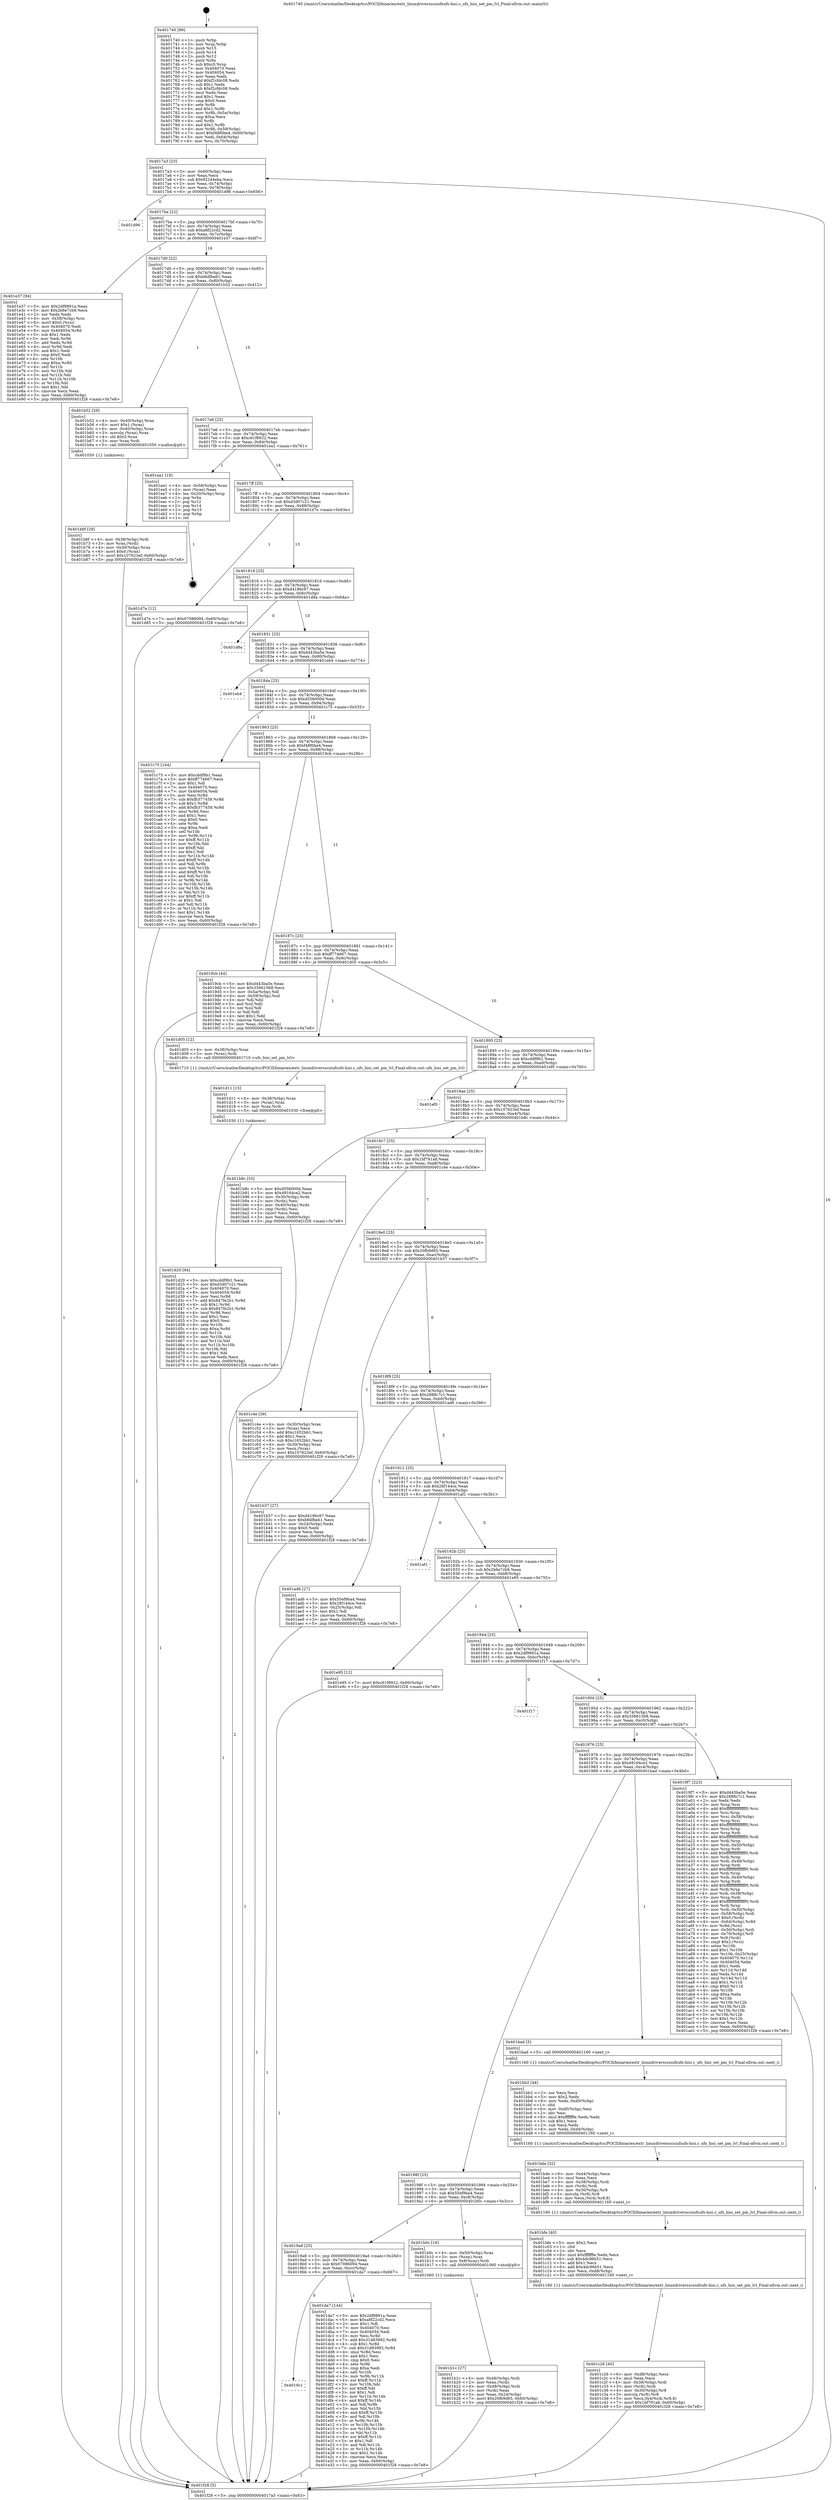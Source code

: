 digraph "0x401740" {
  label = "0x401740 (/mnt/c/Users/mathe/Desktop/tcc/POCII/binaries/extr_linuxdriversscsiufsufs-hisi.c_ufs_hisi_set_pm_lvl_Final-ollvm.out::main(0))"
  labelloc = "t"
  node[shape=record]

  Entry [label="",width=0.3,height=0.3,shape=circle,fillcolor=black,style=filled]
  "0x4017a3" [label="{
     0x4017a3 [23]\l
     | [instrs]\l
     &nbsp;&nbsp;0x4017a3 \<+3\>: mov -0x60(%rbp),%eax\l
     &nbsp;&nbsp;0x4017a6 \<+2\>: mov %eax,%ecx\l
     &nbsp;&nbsp;0x4017a8 \<+6\>: sub $0x92244eba,%ecx\l
     &nbsp;&nbsp;0x4017ae \<+3\>: mov %eax,-0x74(%rbp)\l
     &nbsp;&nbsp;0x4017b1 \<+3\>: mov %ecx,-0x78(%rbp)\l
     &nbsp;&nbsp;0x4017b4 \<+6\>: je 0000000000401d96 \<main+0x656\>\l
  }"]
  "0x401d96" [label="{
     0x401d96\l
  }", style=dashed]
  "0x4017ba" [label="{
     0x4017ba [22]\l
     | [instrs]\l
     &nbsp;&nbsp;0x4017ba \<+5\>: jmp 00000000004017bf \<main+0x7f\>\l
     &nbsp;&nbsp;0x4017bf \<+3\>: mov -0x74(%rbp),%eax\l
     &nbsp;&nbsp;0x4017c2 \<+5\>: sub $0xa8f22cd2,%eax\l
     &nbsp;&nbsp;0x4017c7 \<+3\>: mov %eax,-0x7c(%rbp)\l
     &nbsp;&nbsp;0x4017ca \<+6\>: je 0000000000401e37 \<main+0x6f7\>\l
  }"]
  Exit [label="",width=0.3,height=0.3,shape=circle,fillcolor=black,style=filled,peripheries=2]
  "0x401e37" [label="{
     0x401e37 [94]\l
     | [instrs]\l
     &nbsp;&nbsp;0x401e37 \<+5\>: mov $0x2df9891a,%eax\l
     &nbsp;&nbsp;0x401e3c \<+5\>: mov $0x2b6e7cb9,%ecx\l
     &nbsp;&nbsp;0x401e41 \<+2\>: xor %edx,%edx\l
     &nbsp;&nbsp;0x401e43 \<+4\>: mov -0x58(%rbp),%rsi\l
     &nbsp;&nbsp;0x401e47 \<+6\>: movl $0x0,(%rsi)\l
     &nbsp;&nbsp;0x401e4d \<+7\>: mov 0x404070,%edi\l
     &nbsp;&nbsp;0x401e54 \<+8\>: mov 0x404054,%r8d\l
     &nbsp;&nbsp;0x401e5c \<+3\>: sub $0x1,%edx\l
     &nbsp;&nbsp;0x401e5f \<+3\>: mov %edi,%r9d\l
     &nbsp;&nbsp;0x401e62 \<+3\>: add %edx,%r9d\l
     &nbsp;&nbsp;0x401e65 \<+4\>: imul %r9d,%edi\l
     &nbsp;&nbsp;0x401e69 \<+3\>: and $0x1,%edi\l
     &nbsp;&nbsp;0x401e6c \<+3\>: cmp $0x0,%edi\l
     &nbsp;&nbsp;0x401e6f \<+4\>: sete %r10b\l
     &nbsp;&nbsp;0x401e73 \<+4\>: cmp $0xa,%r8d\l
     &nbsp;&nbsp;0x401e77 \<+4\>: setl %r11b\l
     &nbsp;&nbsp;0x401e7b \<+3\>: mov %r10b,%bl\l
     &nbsp;&nbsp;0x401e7e \<+3\>: and %r11b,%bl\l
     &nbsp;&nbsp;0x401e81 \<+3\>: xor %r11b,%r10b\l
     &nbsp;&nbsp;0x401e84 \<+3\>: or %r10b,%bl\l
     &nbsp;&nbsp;0x401e87 \<+3\>: test $0x1,%bl\l
     &nbsp;&nbsp;0x401e8a \<+3\>: cmovne %ecx,%eax\l
     &nbsp;&nbsp;0x401e8d \<+3\>: mov %eax,-0x60(%rbp)\l
     &nbsp;&nbsp;0x401e90 \<+5\>: jmp 0000000000401f28 \<main+0x7e8\>\l
  }"]
  "0x4017d0" [label="{
     0x4017d0 [22]\l
     | [instrs]\l
     &nbsp;&nbsp;0x4017d0 \<+5\>: jmp 00000000004017d5 \<main+0x95\>\l
     &nbsp;&nbsp;0x4017d5 \<+3\>: mov -0x74(%rbp),%eax\l
     &nbsp;&nbsp;0x4017d8 \<+5\>: sub $0xb6dfbeb1,%eax\l
     &nbsp;&nbsp;0x4017dd \<+3\>: mov %eax,-0x80(%rbp)\l
     &nbsp;&nbsp;0x4017e0 \<+6\>: je 0000000000401b52 \<main+0x412\>\l
  }"]
  "0x4019c1" [label="{
     0x4019c1\l
  }", style=dashed]
  "0x401b52" [label="{
     0x401b52 [29]\l
     | [instrs]\l
     &nbsp;&nbsp;0x401b52 \<+4\>: mov -0x40(%rbp),%rax\l
     &nbsp;&nbsp;0x401b56 \<+6\>: movl $0x1,(%rax)\l
     &nbsp;&nbsp;0x401b5c \<+4\>: mov -0x40(%rbp),%rax\l
     &nbsp;&nbsp;0x401b60 \<+3\>: movslq (%rax),%rax\l
     &nbsp;&nbsp;0x401b63 \<+4\>: shl $0x3,%rax\l
     &nbsp;&nbsp;0x401b67 \<+3\>: mov %rax,%rdi\l
     &nbsp;&nbsp;0x401b6a \<+5\>: call 0000000000401050 \<malloc@plt\>\l
     | [calls]\l
     &nbsp;&nbsp;0x401050 \{1\} (unknown)\l
  }"]
  "0x4017e6" [label="{
     0x4017e6 [25]\l
     | [instrs]\l
     &nbsp;&nbsp;0x4017e6 \<+5\>: jmp 00000000004017eb \<main+0xab\>\l
     &nbsp;&nbsp;0x4017eb \<+3\>: mov -0x74(%rbp),%eax\l
     &nbsp;&nbsp;0x4017ee \<+5\>: sub $0xc61f8922,%eax\l
     &nbsp;&nbsp;0x4017f3 \<+6\>: mov %eax,-0x84(%rbp)\l
     &nbsp;&nbsp;0x4017f9 \<+6\>: je 0000000000401ea1 \<main+0x761\>\l
  }"]
  "0x401da7" [label="{
     0x401da7 [144]\l
     | [instrs]\l
     &nbsp;&nbsp;0x401da7 \<+5\>: mov $0x2df9891a,%eax\l
     &nbsp;&nbsp;0x401dac \<+5\>: mov $0xa8f22cd2,%ecx\l
     &nbsp;&nbsp;0x401db1 \<+2\>: mov $0x1,%dl\l
     &nbsp;&nbsp;0x401db3 \<+7\>: mov 0x404070,%esi\l
     &nbsp;&nbsp;0x401dba \<+7\>: mov 0x404054,%edi\l
     &nbsp;&nbsp;0x401dc1 \<+3\>: mov %esi,%r8d\l
     &nbsp;&nbsp;0x401dc4 \<+7\>: add $0x31d83992,%r8d\l
     &nbsp;&nbsp;0x401dcb \<+4\>: sub $0x1,%r8d\l
     &nbsp;&nbsp;0x401dcf \<+7\>: sub $0x31d83992,%r8d\l
     &nbsp;&nbsp;0x401dd6 \<+4\>: imul %r8d,%esi\l
     &nbsp;&nbsp;0x401dda \<+3\>: and $0x1,%esi\l
     &nbsp;&nbsp;0x401ddd \<+3\>: cmp $0x0,%esi\l
     &nbsp;&nbsp;0x401de0 \<+4\>: sete %r9b\l
     &nbsp;&nbsp;0x401de4 \<+3\>: cmp $0xa,%edi\l
     &nbsp;&nbsp;0x401de7 \<+4\>: setl %r10b\l
     &nbsp;&nbsp;0x401deb \<+3\>: mov %r9b,%r11b\l
     &nbsp;&nbsp;0x401dee \<+4\>: xor $0xff,%r11b\l
     &nbsp;&nbsp;0x401df2 \<+3\>: mov %r10b,%bl\l
     &nbsp;&nbsp;0x401df5 \<+3\>: xor $0xff,%bl\l
     &nbsp;&nbsp;0x401df8 \<+3\>: xor $0x1,%dl\l
     &nbsp;&nbsp;0x401dfb \<+3\>: mov %r11b,%r14b\l
     &nbsp;&nbsp;0x401dfe \<+4\>: and $0xff,%r14b\l
     &nbsp;&nbsp;0x401e02 \<+3\>: and %dl,%r9b\l
     &nbsp;&nbsp;0x401e05 \<+3\>: mov %bl,%r15b\l
     &nbsp;&nbsp;0x401e08 \<+4\>: and $0xff,%r15b\l
     &nbsp;&nbsp;0x401e0c \<+3\>: and %dl,%r10b\l
     &nbsp;&nbsp;0x401e0f \<+3\>: or %r9b,%r14b\l
     &nbsp;&nbsp;0x401e12 \<+3\>: or %r10b,%r15b\l
     &nbsp;&nbsp;0x401e15 \<+3\>: xor %r15b,%r14b\l
     &nbsp;&nbsp;0x401e18 \<+3\>: or %bl,%r11b\l
     &nbsp;&nbsp;0x401e1b \<+4\>: xor $0xff,%r11b\l
     &nbsp;&nbsp;0x401e1f \<+3\>: or $0x1,%dl\l
     &nbsp;&nbsp;0x401e22 \<+3\>: and %dl,%r11b\l
     &nbsp;&nbsp;0x401e25 \<+3\>: or %r11b,%r14b\l
     &nbsp;&nbsp;0x401e28 \<+4\>: test $0x1,%r14b\l
     &nbsp;&nbsp;0x401e2c \<+3\>: cmovne %ecx,%eax\l
     &nbsp;&nbsp;0x401e2f \<+3\>: mov %eax,-0x60(%rbp)\l
     &nbsp;&nbsp;0x401e32 \<+5\>: jmp 0000000000401f28 \<main+0x7e8\>\l
  }"]
  "0x401ea1" [label="{
     0x401ea1 [19]\l
     | [instrs]\l
     &nbsp;&nbsp;0x401ea1 \<+4\>: mov -0x58(%rbp),%rax\l
     &nbsp;&nbsp;0x401ea5 \<+2\>: mov (%rax),%eax\l
     &nbsp;&nbsp;0x401ea7 \<+4\>: lea -0x20(%rbp),%rsp\l
     &nbsp;&nbsp;0x401eab \<+1\>: pop %rbx\l
     &nbsp;&nbsp;0x401eac \<+2\>: pop %r12\l
     &nbsp;&nbsp;0x401eae \<+2\>: pop %r14\l
     &nbsp;&nbsp;0x401eb0 \<+2\>: pop %r15\l
     &nbsp;&nbsp;0x401eb2 \<+1\>: pop %rbp\l
     &nbsp;&nbsp;0x401eb3 \<+1\>: ret\l
  }"]
  "0x4017ff" [label="{
     0x4017ff [25]\l
     | [instrs]\l
     &nbsp;&nbsp;0x4017ff \<+5\>: jmp 0000000000401804 \<main+0xc4\>\l
     &nbsp;&nbsp;0x401804 \<+3\>: mov -0x74(%rbp),%eax\l
     &nbsp;&nbsp;0x401807 \<+5\>: sub $0xd3d07c21,%eax\l
     &nbsp;&nbsp;0x40180c \<+6\>: mov %eax,-0x88(%rbp)\l
     &nbsp;&nbsp;0x401812 \<+6\>: je 0000000000401d7e \<main+0x63e\>\l
  }"]
  "0x401d20" [label="{
     0x401d20 [94]\l
     | [instrs]\l
     &nbsp;&nbsp;0x401d20 \<+5\>: mov $0xcddf9b1,%ecx\l
     &nbsp;&nbsp;0x401d25 \<+5\>: mov $0xd3d07c21,%edx\l
     &nbsp;&nbsp;0x401d2a \<+7\>: mov 0x404070,%esi\l
     &nbsp;&nbsp;0x401d31 \<+8\>: mov 0x404054,%r8d\l
     &nbsp;&nbsp;0x401d39 \<+3\>: mov %esi,%r9d\l
     &nbsp;&nbsp;0x401d3c \<+7\>: add $0x847fe2b1,%r9d\l
     &nbsp;&nbsp;0x401d43 \<+4\>: sub $0x1,%r9d\l
     &nbsp;&nbsp;0x401d47 \<+7\>: sub $0x847fe2b1,%r9d\l
     &nbsp;&nbsp;0x401d4e \<+4\>: imul %r9d,%esi\l
     &nbsp;&nbsp;0x401d52 \<+3\>: and $0x1,%esi\l
     &nbsp;&nbsp;0x401d55 \<+3\>: cmp $0x0,%esi\l
     &nbsp;&nbsp;0x401d58 \<+4\>: sete %r10b\l
     &nbsp;&nbsp;0x401d5c \<+4\>: cmp $0xa,%r8d\l
     &nbsp;&nbsp;0x401d60 \<+4\>: setl %r11b\l
     &nbsp;&nbsp;0x401d64 \<+3\>: mov %r10b,%bl\l
     &nbsp;&nbsp;0x401d67 \<+3\>: and %r11b,%bl\l
     &nbsp;&nbsp;0x401d6a \<+3\>: xor %r11b,%r10b\l
     &nbsp;&nbsp;0x401d6d \<+3\>: or %r10b,%bl\l
     &nbsp;&nbsp;0x401d70 \<+3\>: test $0x1,%bl\l
     &nbsp;&nbsp;0x401d73 \<+3\>: cmovne %edx,%ecx\l
     &nbsp;&nbsp;0x401d76 \<+3\>: mov %ecx,-0x60(%rbp)\l
     &nbsp;&nbsp;0x401d79 \<+5\>: jmp 0000000000401f28 \<main+0x7e8\>\l
  }"]
  "0x401d7e" [label="{
     0x401d7e [12]\l
     | [instrs]\l
     &nbsp;&nbsp;0x401d7e \<+7\>: movl $0x67086094,-0x60(%rbp)\l
     &nbsp;&nbsp;0x401d85 \<+5\>: jmp 0000000000401f28 \<main+0x7e8\>\l
  }"]
  "0x401818" [label="{
     0x401818 [25]\l
     | [instrs]\l
     &nbsp;&nbsp;0x401818 \<+5\>: jmp 000000000040181d \<main+0xdd\>\l
     &nbsp;&nbsp;0x40181d \<+3\>: mov -0x74(%rbp),%eax\l
     &nbsp;&nbsp;0x401820 \<+5\>: sub $0xd4186c97,%eax\l
     &nbsp;&nbsp;0x401825 \<+6\>: mov %eax,-0x8c(%rbp)\l
     &nbsp;&nbsp;0x40182b \<+6\>: je 0000000000401d8a \<main+0x64a\>\l
  }"]
  "0x401d11" [label="{
     0x401d11 [15]\l
     | [instrs]\l
     &nbsp;&nbsp;0x401d11 \<+4\>: mov -0x38(%rbp),%rax\l
     &nbsp;&nbsp;0x401d15 \<+3\>: mov (%rax),%rax\l
     &nbsp;&nbsp;0x401d18 \<+3\>: mov %rax,%rdi\l
     &nbsp;&nbsp;0x401d1b \<+5\>: call 0000000000401030 \<free@plt\>\l
     | [calls]\l
     &nbsp;&nbsp;0x401030 \{1\} (unknown)\l
  }"]
  "0x401d8a" [label="{
     0x401d8a\l
  }", style=dashed]
  "0x401831" [label="{
     0x401831 [25]\l
     | [instrs]\l
     &nbsp;&nbsp;0x401831 \<+5\>: jmp 0000000000401836 \<main+0xf6\>\l
     &nbsp;&nbsp;0x401836 \<+3\>: mov -0x74(%rbp),%eax\l
     &nbsp;&nbsp;0x401839 \<+5\>: sub $0xd443ba5e,%eax\l
     &nbsp;&nbsp;0x40183e \<+6\>: mov %eax,-0x90(%rbp)\l
     &nbsp;&nbsp;0x401844 \<+6\>: je 0000000000401eb4 \<main+0x774\>\l
  }"]
  "0x401c26" [label="{
     0x401c26 [40]\l
     | [instrs]\l
     &nbsp;&nbsp;0x401c26 \<+6\>: mov -0xd8(%rbp),%ecx\l
     &nbsp;&nbsp;0x401c2c \<+3\>: imul %eax,%ecx\l
     &nbsp;&nbsp;0x401c2f \<+4\>: mov -0x38(%rbp),%rdi\l
     &nbsp;&nbsp;0x401c33 \<+3\>: mov (%rdi),%rdi\l
     &nbsp;&nbsp;0x401c36 \<+4\>: mov -0x30(%rbp),%r8\l
     &nbsp;&nbsp;0x401c3a \<+3\>: movslq (%r8),%r8\l
     &nbsp;&nbsp;0x401c3d \<+5\>: mov %ecx,0x4(%rdi,%r8,8)\l
     &nbsp;&nbsp;0x401c42 \<+7\>: movl $0x1bf791a8,-0x60(%rbp)\l
     &nbsp;&nbsp;0x401c49 \<+5\>: jmp 0000000000401f28 \<main+0x7e8\>\l
  }"]
  "0x401eb4" [label="{
     0x401eb4\l
  }", style=dashed]
  "0x40184a" [label="{
     0x40184a [25]\l
     | [instrs]\l
     &nbsp;&nbsp;0x40184a \<+5\>: jmp 000000000040184f \<main+0x10f\>\l
     &nbsp;&nbsp;0x40184f \<+3\>: mov -0x74(%rbp),%eax\l
     &nbsp;&nbsp;0x401852 \<+5\>: sub $0xd556000d,%eax\l
     &nbsp;&nbsp;0x401857 \<+6\>: mov %eax,-0x94(%rbp)\l
     &nbsp;&nbsp;0x40185d \<+6\>: je 0000000000401c75 \<main+0x535\>\l
  }"]
  "0x401bfe" [label="{
     0x401bfe [40]\l
     | [instrs]\l
     &nbsp;&nbsp;0x401bfe \<+5\>: mov $0x2,%ecx\l
     &nbsp;&nbsp;0x401c03 \<+1\>: cltd\l
     &nbsp;&nbsp;0x401c04 \<+2\>: idiv %ecx\l
     &nbsp;&nbsp;0x401c06 \<+6\>: imul $0xfffffffe,%edx,%ecx\l
     &nbsp;&nbsp;0x401c0c \<+6\>: sub $0x4dc96b51,%ecx\l
     &nbsp;&nbsp;0x401c12 \<+3\>: add $0x1,%ecx\l
     &nbsp;&nbsp;0x401c15 \<+6\>: add $0x4dc96b51,%ecx\l
     &nbsp;&nbsp;0x401c1b \<+6\>: mov %ecx,-0xd8(%rbp)\l
     &nbsp;&nbsp;0x401c21 \<+5\>: call 0000000000401160 \<next_i\>\l
     | [calls]\l
     &nbsp;&nbsp;0x401160 \{1\} (/mnt/c/Users/mathe/Desktop/tcc/POCII/binaries/extr_linuxdriversscsiufsufs-hisi.c_ufs_hisi_set_pm_lvl_Final-ollvm.out::next_i)\l
  }"]
  "0x401c75" [label="{
     0x401c75 [144]\l
     | [instrs]\l
     &nbsp;&nbsp;0x401c75 \<+5\>: mov $0xcddf9b1,%eax\l
     &nbsp;&nbsp;0x401c7a \<+5\>: mov $0xff774667,%ecx\l
     &nbsp;&nbsp;0x401c7f \<+2\>: mov $0x1,%dl\l
     &nbsp;&nbsp;0x401c81 \<+7\>: mov 0x404070,%esi\l
     &nbsp;&nbsp;0x401c88 \<+7\>: mov 0x404054,%edi\l
     &nbsp;&nbsp;0x401c8f \<+3\>: mov %esi,%r8d\l
     &nbsp;&nbsp;0x401c92 \<+7\>: sub $0xfb377459,%r8d\l
     &nbsp;&nbsp;0x401c99 \<+4\>: sub $0x1,%r8d\l
     &nbsp;&nbsp;0x401c9d \<+7\>: add $0xfb377459,%r8d\l
     &nbsp;&nbsp;0x401ca4 \<+4\>: imul %r8d,%esi\l
     &nbsp;&nbsp;0x401ca8 \<+3\>: and $0x1,%esi\l
     &nbsp;&nbsp;0x401cab \<+3\>: cmp $0x0,%esi\l
     &nbsp;&nbsp;0x401cae \<+4\>: sete %r9b\l
     &nbsp;&nbsp;0x401cb2 \<+3\>: cmp $0xa,%edi\l
     &nbsp;&nbsp;0x401cb5 \<+4\>: setl %r10b\l
     &nbsp;&nbsp;0x401cb9 \<+3\>: mov %r9b,%r11b\l
     &nbsp;&nbsp;0x401cbc \<+4\>: xor $0xff,%r11b\l
     &nbsp;&nbsp;0x401cc0 \<+3\>: mov %r10b,%bl\l
     &nbsp;&nbsp;0x401cc3 \<+3\>: xor $0xff,%bl\l
     &nbsp;&nbsp;0x401cc6 \<+3\>: xor $0x1,%dl\l
     &nbsp;&nbsp;0x401cc9 \<+3\>: mov %r11b,%r14b\l
     &nbsp;&nbsp;0x401ccc \<+4\>: and $0xff,%r14b\l
     &nbsp;&nbsp;0x401cd0 \<+3\>: and %dl,%r9b\l
     &nbsp;&nbsp;0x401cd3 \<+3\>: mov %bl,%r15b\l
     &nbsp;&nbsp;0x401cd6 \<+4\>: and $0xff,%r15b\l
     &nbsp;&nbsp;0x401cda \<+3\>: and %dl,%r10b\l
     &nbsp;&nbsp;0x401cdd \<+3\>: or %r9b,%r14b\l
     &nbsp;&nbsp;0x401ce0 \<+3\>: or %r10b,%r15b\l
     &nbsp;&nbsp;0x401ce3 \<+3\>: xor %r15b,%r14b\l
     &nbsp;&nbsp;0x401ce6 \<+3\>: or %bl,%r11b\l
     &nbsp;&nbsp;0x401ce9 \<+4\>: xor $0xff,%r11b\l
     &nbsp;&nbsp;0x401ced \<+3\>: or $0x1,%dl\l
     &nbsp;&nbsp;0x401cf0 \<+3\>: and %dl,%r11b\l
     &nbsp;&nbsp;0x401cf3 \<+3\>: or %r11b,%r14b\l
     &nbsp;&nbsp;0x401cf6 \<+4\>: test $0x1,%r14b\l
     &nbsp;&nbsp;0x401cfa \<+3\>: cmovne %ecx,%eax\l
     &nbsp;&nbsp;0x401cfd \<+3\>: mov %eax,-0x60(%rbp)\l
     &nbsp;&nbsp;0x401d00 \<+5\>: jmp 0000000000401f28 \<main+0x7e8\>\l
  }"]
  "0x401863" [label="{
     0x401863 [25]\l
     | [instrs]\l
     &nbsp;&nbsp;0x401863 \<+5\>: jmp 0000000000401868 \<main+0x128\>\l
     &nbsp;&nbsp;0x401868 \<+3\>: mov -0x74(%rbp),%eax\l
     &nbsp;&nbsp;0x40186b \<+5\>: sub $0xf48f0be4,%eax\l
     &nbsp;&nbsp;0x401870 \<+6\>: mov %eax,-0x98(%rbp)\l
     &nbsp;&nbsp;0x401876 \<+6\>: je 00000000004019cb \<main+0x28b\>\l
  }"]
  "0x401bde" [label="{
     0x401bde [32]\l
     | [instrs]\l
     &nbsp;&nbsp;0x401bde \<+6\>: mov -0xd4(%rbp),%ecx\l
     &nbsp;&nbsp;0x401be4 \<+3\>: imul %eax,%ecx\l
     &nbsp;&nbsp;0x401be7 \<+4\>: mov -0x38(%rbp),%rdi\l
     &nbsp;&nbsp;0x401beb \<+3\>: mov (%rdi),%rdi\l
     &nbsp;&nbsp;0x401bee \<+4\>: mov -0x30(%rbp),%r8\l
     &nbsp;&nbsp;0x401bf2 \<+3\>: movslq (%r8),%r8\l
     &nbsp;&nbsp;0x401bf5 \<+4\>: mov %ecx,(%rdi,%r8,8)\l
     &nbsp;&nbsp;0x401bf9 \<+5\>: call 0000000000401160 \<next_i\>\l
     | [calls]\l
     &nbsp;&nbsp;0x401160 \{1\} (/mnt/c/Users/mathe/Desktop/tcc/POCII/binaries/extr_linuxdriversscsiufsufs-hisi.c_ufs_hisi_set_pm_lvl_Final-ollvm.out::next_i)\l
  }"]
  "0x4019cb" [label="{
     0x4019cb [44]\l
     | [instrs]\l
     &nbsp;&nbsp;0x4019cb \<+5\>: mov $0xd443ba5e,%eax\l
     &nbsp;&nbsp;0x4019d0 \<+5\>: mov $0x35661568,%ecx\l
     &nbsp;&nbsp;0x4019d5 \<+3\>: mov -0x5a(%rbp),%dl\l
     &nbsp;&nbsp;0x4019d8 \<+4\>: mov -0x59(%rbp),%sil\l
     &nbsp;&nbsp;0x4019dc \<+3\>: mov %dl,%dil\l
     &nbsp;&nbsp;0x4019df \<+3\>: and %sil,%dil\l
     &nbsp;&nbsp;0x4019e2 \<+3\>: xor %sil,%dl\l
     &nbsp;&nbsp;0x4019e5 \<+3\>: or %dl,%dil\l
     &nbsp;&nbsp;0x4019e8 \<+4\>: test $0x1,%dil\l
     &nbsp;&nbsp;0x4019ec \<+3\>: cmovne %ecx,%eax\l
     &nbsp;&nbsp;0x4019ef \<+3\>: mov %eax,-0x60(%rbp)\l
     &nbsp;&nbsp;0x4019f2 \<+5\>: jmp 0000000000401f28 \<main+0x7e8\>\l
  }"]
  "0x40187c" [label="{
     0x40187c [25]\l
     | [instrs]\l
     &nbsp;&nbsp;0x40187c \<+5\>: jmp 0000000000401881 \<main+0x141\>\l
     &nbsp;&nbsp;0x401881 \<+3\>: mov -0x74(%rbp),%eax\l
     &nbsp;&nbsp;0x401884 \<+5\>: sub $0xff774667,%eax\l
     &nbsp;&nbsp;0x401889 \<+6\>: mov %eax,-0x9c(%rbp)\l
     &nbsp;&nbsp;0x40188f \<+6\>: je 0000000000401d05 \<main+0x5c5\>\l
  }"]
  "0x401f28" [label="{
     0x401f28 [5]\l
     | [instrs]\l
     &nbsp;&nbsp;0x401f28 \<+5\>: jmp 00000000004017a3 \<main+0x63\>\l
  }"]
  "0x401740" [label="{
     0x401740 [99]\l
     | [instrs]\l
     &nbsp;&nbsp;0x401740 \<+1\>: push %rbp\l
     &nbsp;&nbsp;0x401741 \<+3\>: mov %rsp,%rbp\l
     &nbsp;&nbsp;0x401744 \<+2\>: push %r15\l
     &nbsp;&nbsp;0x401746 \<+2\>: push %r14\l
     &nbsp;&nbsp;0x401748 \<+2\>: push %r12\l
     &nbsp;&nbsp;0x40174a \<+1\>: push %rbx\l
     &nbsp;&nbsp;0x40174b \<+7\>: sub $0xc0,%rsp\l
     &nbsp;&nbsp;0x401752 \<+7\>: mov 0x404070,%eax\l
     &nbsp;&nbsp;0x401759 \<+7\>: mov 0x404054,%ecx\l
     &nbsp;&nbsp;0x401760 \<+2\>: mov %eax,%edx\l
     &nbsp;&nbsp;0x401762 \<+6\>: add $0xf2cfdc08,%edx\l
     &nbsp;&nbsp;0x401768 \<+3\>: sub $0x1,%edx\l
     &nbsp;&nbsp;0x40176b \<+6\>: sub $0xf2cfdc08,%edx\l
     &nbsp;&nbsp;0x401771 \<+3\>: imul %edx,%eax\l
     &nbsp;&nbsp;0x401774 \<+3\>: and $0x1,%eax\l
     &nbsp;&nbsp;0x401777 \<+3\>: cmp $0x0,%eax\l
     &nbsp;&nbsp;0x40177a \<+4\>: sete %r8b\l
     &nbsp;&nbsp;0x40177e \<+4\>: and $0x1,%r8b\l
     &nbsp;&nbsp;0x401782 \<+4\>: mov %r8b,-0x5a(%rbp)\l
     &nbsp;&nbsp;0x401786 \<+3\>: cmp $0xa,%ecx\l
     &nbsp;&nbsp;0x401789 \<+4\>: setl %r8b\l
     &nbsp;&nbsp;0x40178d \<+4\>: and $0x1,%r8b\l
     &nbsp;&nbsp;0x401791 \<+4\>: mov %r8b,-0x59(%rbp)\l
     &nbsp;&nbsp;0x401795 \<+7\>: movl $0xf48f0be4,-0x60(%rbp)\l
     &nbsp;&nbsp;0x40179c \<+3\>: mov %edi,-0x64(%rbp)\l
     &nbsp;&nbsp;0x40179f \<+4\>: mov %rsi,-0x70(%rbp)\l
  }"]
  "0x401bb2" [label="{
     0x401bb2 [44]\l
     | [instrs]\l
     &nbsp;&nbsp;0x401bb2 \<+2\>: xor %ecx,%ecx\l
     &nbsp;&nbsp;0x401bb4 \<+5\>: mov $0x2,%edx\l
     &nbsp;&nbsp;0x401bb9 \<+6\>: mov %edx,-0xd0(%rbp)\l
     &nbsp;&nbsp;0x401bbf \<+1\>: cltd\l
     &nbsp;&nbsp;0x401bc0 \<+6\>: mov -0xd0(%rbp),%esi\l
     &nbsp;&nbsp;0x401bc6 \<+2\>: idiv %esi\l
     &nbsp;&nbsp;0x401bc8 \<+6\>: imul $0xfffffffe,%edx,%edx\l
     &nbsp;&nbsp;0x401bce \<+3\>: sub $0x1,%ecx\l
     &nbsp;&nbsp;0x401bd1 \<+2\>: sub %ecx,%edx\l
     &nbsp;&nbsp;0x401bd3 \<+6\>: mov %edx,-0xd4(%rbp)\l
     &nbsp;&nbsp;0x401bd9 \<+5\>: call 0000000000401160 \<next_i\>\l
     | [calls]\l
     &nbsp;&nbsp;0x401160 \{1\} (/mnt/c/Users/mathe/Desktop/tcc/POCII/binaries/extr_linuxdriversscsiufsufs-hisi.c_ufs_hisi_set_pm_lvl_Final-ollvm.out::next_i)\l
  }"]
  "0x401d05" [label="{
     0x401d05 [12]\l
     | [instrs]\l
     &nbsp;&nbsp;0x401d05 \<+4\>: mov -0x38(%rbp),%rax\l
     &nbsp;&nbsp;0x401d09 \<+3\>: mov (%rax),%rdi\l
     &nbsp;&nbsp;0x401d0c \<+5\>: call 0000000000401710 \<ufs_hisi_set_pm_lvl\>\l
     | [calls]\l
     &nbsp;&nbsp;0x401710 \{1\} (/mnt/c/Users/mathe/Desktop/tcc/POCII/binaries/extr_linuxdriversscsiufsufs-hisi.c_ufs_hisi_set_pm_lvl_Final-ollvm.out::ufs_hisi_set_pm_lvl)\l
  }"]
  "0x401895" [label="{
     0x401895 [25]\l
     | [instrs]\l
     &nbsp;&nbsp;0x401895 \<+5\>: jmp 000000000040189a \<main+0x15a\>\l
     &nbsp;&nbsp;0x40189a \<+3\>: mov -0x74(%rbp),%eax\l
     &nbsp;&nbsp;0x40189d \<+5\>: sub $0xcddf9b1,%eax\l
     &nbsp;&nbsp;0x4018a2 \<+6\>: mov %eax,-0xa0(%rbp)\l
     &nbsp;&nbsp;0x4018a8 \<+6\>: je 0000000000401ef0 \<main+0x7b0\>\l
  }"]
  "0x401b6f" [label="{
     0x401b6f [29]\l
     | [instrs]\l
     &nbsp;&nbsp;0x401b6f \<+4\>: mov -0x38(%rbp),%rdi\l
     &nbsp;&nbsp;0x401b73 \<+3\>: mov %rax,(%rdi)\l
     &nbsp;&nbsp;0x401b76 \<+4\>: mov -0x30(%rbp),%rax\l
     &nbsp;&nbsp;0x401b7a \<+6\>: movl $0x0,(%rax)\l
     &nbsp;&nbsp;0x401b80 \<+7\>: movl $0x107623ef,-0x60(%rbp)\l
     &nbsp;&nbsp;0x401b87 \<+5\>: jmp 0000000000401f28 \<main+0x7e8\>\l
  }"]
  "0x401ef0" [label="{
     0x401ef0\l
  }", style=dashed]
  "0x4018ae" [label="{
     0x4018ae [25]\l
     | [instrs]\l
     &nbsp;&nbsp;0x4018ae \<+5\>: jmp 00000000004018b3 \<main+0x173\>\l
     &nbsp;&nbsp;0x4018b3 \<+3\>: mov -0x74(%rbp),%eax\l
     &nbsp;&nbsp;0x4018b6 \<+5\>: sub $0x107623ef,%eax\l
     &nbsp;&nbsp;0x4018bb \<+6\>: mov %eax,-0xa4(%rbp)\l
     &nbsp;&nbsp;0x4018c1 \<+6\>: je 0000000000401b8c \<main+0x44c\>\l
  }"]
  "0x401b1c" [label="{
     0x401b1c [27]\l
     | [instrs]\l
     &nbsp;&nbsp;0x401b1c \<+4\>: mov -0x48(%rbp),%rdi\l
     &nbsp;&nbsp;0x401b20 \<+2\>: mov %eax,(%rdi)\l
     &nbsp;&nbsp;0x401b22 \<+4\>: mov -0x48(%rbp),%rdi\l
     &nbsp;&nbsp;0x401b26 \<+2\>: mov (%rdi),%eax\l
     &nbsp;&nbsp;0x401b28 \<+3\>: mov %eax,-0x24(%rbp)\l
     &nbsp;&nbsp;0x401b2b \<+7\>: movl $0x20fb9d65,-0x60(%rbp)\l
     &nbsp;&nbsp;0x401b32 \<+5\>: jmp 0000000000401f28 \<main+0x7e8\>\l
  }"]
  "0x401b8c" [label="{
     0x401b8c [33]\l
     | [instrs]\l
     &nbsp;&nbsp;0x401b8c \<+5\>: mov $0xd556000d,%eax\l
     &nbsp;&nbsp;0x401b91 \<+5\>: mov $0x49164ce2,%ecx\l
     &nbsp;&nbsp;0x401b96 \<+4\>: mov -0x30(%rbp),%rdx\l
     &nbsp;&nbsp;0x401b9a \<+2\>: mov (%rdx),%esi\l
     &nbsp;&nbsp;0x401b9c \<+4\>: mov -0x40(%rbp),%rdx\l
     &nbsp;&nbsp;0x401ba0 \<+2\>: cmp (%rdx),%esi\l
     &nbsp;&nbsp;0x401ba2 \<+3\>: cmovl %ecx,%eax\l
     &nbsp;&nbsp;0x401ba5 \<+3\>: mov %eax,-0x60(%rbp)\l
     &nbsp;&nbsp;0x401ba8 \<+5\>: jmp 0000000000401f28 \<main+0x7e8\>\l
  }"]
  "0x4018c7" [label="{
     0x4018c7 [25]\l
     | [instrs]\l
     &nbsp;&nbsp;0x4018c7 \<+5\>: jmp 00000000004018cc \<main+0x18c\>\l
     &nbsp;&nbsp;0x4018cc \<+3\>: mov -0x74(%rbp),%eax\l
     &nbsp;&nbsp;0x4018cf \<+5\>: sub $0x1bf791a8,%eax\l
     &nbsp;&nbsp;0x4018d4 \<+6\>: mov %eax,-0xa8(%rbp)\l
     &nbsp;&nbsp;0x4018da \<+6\>: je 0000000000401c4e \<main+0x50e\>\l
  }"]
  "0x4019a8" [label="{
     0x4019a8 [25]\l
     | [instrs]\l
     &nbsp;&nbsp;0x4019a8 \<+5\>: jmp 00000000004019ad \<main+0x26d\>\l
     &nbsp;&nbsp;0x4019ad \<+3\>: mov -0x74(%rbp),%eax\l
     &nbsp;&nbsp;0x4019b0 \<+5\>: sub $0x67086094,%eax\l
     &nbsp;&nbsp;0x4019b5 \<+6\>: mov %eax,-0xcc(%rbp)\l
     &nbsp;&nbsp;0x4019bb \<+6\>: je 0000000000401da7 \<main+0x667\>\l
  }"]
  "0x401c4e" [label="{
     0x401c4e [39]\l
     | [instrs]\l
     &nbsp;&nbsp;0x401c4e \<+4\>: mov -0x30(%rbp),%rax\l
     &nbsp;&nbsp;0x401c52 \<+2\>: mov (%rax),%ecx\l
     &nbsp;&nbsp;0x401c54 \<+6\>: add $0xc1652bb1,%ecx\l
     &nbsp;&nbsp;0x401c5a \<+3\>: add $0x1,%ecx\l
     &nbsp;&nbsp;0x401c5d \<+6\>: sub $0xc1652bb1,%ecx\l
     &nbsp;&nbsp;0x401c63 \<+4\>: mov -0x30(%rbp),%rax\l
     &nbsp;&nbsp;0x401c67 \<+2\>: mov %ecx,(%rax)\l
     &nbsp;&nbsp;0x401c69 \<+7\>: movl $0x107623ef,-0x60(%rbp)\l
     &nbsp;&nbsp;0x401c70 \<+5\>: jmp 0000000000401f28 \<main+0x7e8\>\l
  }"]
  "0x4018e0" [label="{
     0x4018e0 [25]\l
     | [instrs]\l
     &nbsp;&nbsp;0x4018e0 \<+5\>: jmp 00000000004018e5 \<main+0x1a5\>\l
     &nbsp;&nbsp;0x4018e5 \<+3\>: mov -0x74(%rbp),%eax\l
     &nbsp;&nbsp;0x4018e8 \<+5\>: sub $0x20fb9d65,%eax\l
     &nbsp;&nbsp;0x4018ed \<+6\>: mov %eax,-0xac(%rbp)\l
     &nbsp;&nbsp;0x4018f3 \<+6\>: je 0000000000401b37 \<main+0x3f7\>\l
  }"]
  "0x401b0c" [label="{
     0x401b0c [16]\l
     | [instrs]\l
     &nbsp;&nbsp;0x401b0c \<+4\>: mov -0x50(%rbp),%rax\l
     &nbsp;&nbsp;0x401b10 \<+3\>: mov (%rax),%rax\l
     &nbsp;&nbsp;0x401b13 \<+4\>: mov 0x8(%rax),%rdi\l
     &nbsp;&nbsp;0x401b17 \<+5\>: call 0000000000401060 \<atoi@plt\>\l
     | [calls]\l
     &nbsp;&nbsp;0x401060 \{1\} (unknown)\l
  }"]
  "0x401b37" [label="{
     0x401b37 [27]\l
     | [instrs]\l
     &nbsp;&nbsp;0x401b37 \<+5\>: mov $0xd4186c97,%eax\l
     &nbsp;&nbsp;0x401b3c \<+5\>: mov $0xb6dfbeb1,%ecx\l
     &nbsp;&nbsp;0x401b41 \<+3\>: mov -0x24(%rbp),%edx\l
     &nbsp;&nbsp;0x401b44 \<+3\>: cmp $0x0,%edx\l
     &nbsp;&nbsp;0x401b47 \<+3\>: cmove %ecx,%eax\l
     &nbsp;&nbsp;0x401b4a \<+3\>: mov %eax,-0x60(%rbp)\l
     &nbsp;&nbsp;0x401b4d \<+5\>: jmp 0000000000401f28 \<main+0x7e8\>\l
  }"]
  "0x4018f9" [label="{
     0x4018f9 [25]\l
     | [instrs]\l
     &nbsp;&nbsp;0x4018f9 \<+5\>: jmp 00000000004018fe \<main+0x1be\>\l
     &nbsp;&nbsp;0x4018fe \<+3\>: mov -0x74(%rbp),%eax\l
     &nbsp;&nbsp;0x401901 \<+5\>: sub $0x2888c7c1,%eax\l
     &nbsp;&nbsp;0x401906 \<+6\>: mov %eax,-0xb0(%rbp)\l
     &nbsp;&nbsp;0x40190c \<+6\>: je 0000000000401ad6 \<main+0x396\>\l
  }"]
  "0x40198f" [label="{
     0x40198f [25]\l
     | [instrs]\l
     &nbsp;&nbsp;0x40198f \<+5\>: jmp 0000000000401994 \<main+0x254\>\l
     &nbsp;&nbsp;0x401994 \<+3\>: mov -0x74(%rbp),%eax\l
     &nbsp;&nbsp;0x401997 \<+5\>: sub $0x55ef9ba4,%eax\l
     &nbsp;&nbsp;0x40199c \<+6\>: mov %eax,-0xc8(%rbp)\l
     &nbsp;&nbsp;0x4019a2 \<+6\>: je 0000000000401b0c \<main+0x3cc\>\l
  }"]
  "0x401ad6" [label="{
     0x401ad6 [27]\l
     | [instrs]\l
     &nbsp;&nbsp;0x401ad6 \<+5\>: mov $0x55ef9ba4,%eax\l
     &nbsp;&nbsp;0x401adb \<+5\>: mov $0x28f144ce,%ecx\l
     &nbsp;&nbsp;0x401ae0 \<+3\>: mov -0x25(%rbp),%dl\l
     &nbsp;&nbsp;0x401ae3 \<+3\>: test $0x1,%dl\l
     &nbsp;&nbsp;0x401ae6 \<+3\>: cmovne %ecx,%eax\l
     &nbsp;&nbsp;0x401ae9 \<+3\>: mov %eax,-0x60(%rbp)\l
     &nbsp;&nbsp;0x401aec \<+5\>: jmp 0000000000401f28 \<main+0x7e8\>\l
  }"]
  "0x401912" [label="{
     0x401912 [25]\l
     | [instrs]\l
     &nbsp;&nbsp;0x401912 \<+5\>: jmp 0000000000401917 \<main+0x1d7\>\l
     &nbsp;&nbsp;0x401917 \<+3\>: mov -0x74(%rbp),%eax\l
     &nbsp;&nbsp;0x40191a \<+5\>: sub $0x28f144ce,%eax\l
     &nbsp;&nbsp;0x40191f \<+6\>: mov %eax,-0xb4(%rbp)\l
     &nbsp;&nbsp;0x401925 \<+6\>: je 0000000000401af1 \<main+0x3b1\>\l
  }"]
  "0x401bad" [label="{
     0x401bad [5]\l
     | [instrs]\l
     &nbsp;&nbsp;0x401bad \<+5\>: call 0000000000401160 \<next_i\>\l
     | [calls]\l
     &nbsp;&nbsp;0x401160 \{1\} (/mnt/c/Users/mathe/Desktop/tcc/POCII/binaries/extr_linuxdriversscsiufsufs-hisi.c_ufs_hisi_set_pm_lvl_Final-ollvm.out::next_i)\l
  }"]
  "0x401af1" [label="{
     0x401af1\l
  }", style=dashed]
  "0x40192b" [label="{
     0x40192b [25]\l
     | [instrs]\l
     &nbsp;&nbsp;0x40192b \<+5\>: jmp 0000000000401930 \<main+0x1f0\>\l
     &nbsp;&nbsp;0x401930 \<+3\>: mov -0x74(%rbp),%eax\l
     &nbsp;&nbsp;0x401933 \<+5\>: sub $0x2b6e7cb9,%eax\l
     &nbsp;&nbsp;0x401938 \<+6\>: mov %eax,-0xb8(%rbp)\l
     &nbsp;&nbsp;0x40193e \<+6\>: je 0000000000401e95 \<main+0x755\>\l
  }"]
  "0x401976" [label="{
     0x401976 [25]\l
     | [instrs]\l
     &nbsp;&nbsp;0x401976 \<+5\>: jmp 000000000040197b \<main+0x23b\>\l
     &nbsp;&nbsp;0x40197b \<+3\>: mov -0x74(%rbp),%eax\l
     &nbsp;&nbsp;0x40197e \<+5\>: sub $0x49164ce2,%eax\l
     &nbsp;&nbsp;0x401983 \<+6\>: mov %eax,-0xc4(%rbp)\l
     &nbsp;&nbsp;0x401989 \<+6\>: je 0000000000401bad \<main+0x46d\>\l
  }"]
  "0x401e95" [label="{
     0x401e95 [12]\l
     | [instrs]\l
     &nbsp;&nbsp;0x401e95 \<+7\>: movl $0xc61f8922,-0x60(%rbp)\l
     &nbsp;&nbsp;0x401e9c \<+5\>: jmp 0000000000401f28 \<main+0x7e8\>\l
  }"]
  "0x401944" [label="{
     0x401944 [25]\l
     | [instrs]\l
     &nbsp;&nbsp;0x401944 \<+5\>: jmp 0000000000401949 \<main+0x209\>\l
     &nbsp;&nbsp;0x401949 \<+3\>: mov -0x74(%rbp),%eax\l
     &nbsp;&nbsp;0x40194c \<+5\>: sub $0x2df9891a,%eax\l
     &nbsp;&nbsp;0x401951 \<+6\>: mov %eax,-0xbc(%rbp)\l
     &nbsp;&nbsp;0x401957 \<+6\>: je 0000000000401f17 \<main+0x7d7\>\l
  }"]
  "0x4019f7" [label="{
     0x4019f7 [223]\l
     | [instrs]\l
     &nbsp;&nbsp;0x4019f7 \<+5\>: mov $0xd443ba5e,%eax\l
     &nbsp;&nbsp;0x4019fc \<+5\>: mov $0x2888c7c1,%ecx\l
     &nbsp;&nbsp;0x401a01 \<+2\>: xor %edx,%edx\l
     &nbsp;&nbsp;0x401a03 \<+3\>: mov %rsp,%rsi\l
     &nbsp;&nbsp;0x401a06 \<+4\>: add $0xfffffffffffffff0,%rsi\l
     &nbsp;&nbsp;0x401a0a \<+3\>: mov %rsi,%rsp\l
     &nbsp;&nbsp;0x401a0d \<+4\>: mov %rsi,-0x58(%rbp)\l
     &nbsp;&nbsp;0x401a11 \<+3\>: mov %rsp,%rsi\l
     &nbsp;&nbsp;0x401a14 \<+4\>: add $0xfffffffffffffff0,%rsi\l
     &nbsp;&nbsp;0x401a18 \<+3\>: mov %rsi,%rsp\l
     &nbsp;&nbsp;0x401a1b \<+3\>: mov %rsp,%rdi\l
     &nbsp;&nbsp;0x401a1e \<+4\>: add $0xfffffffffffffff0,%rdi\l
     &nbsp;&nbsp;0x401a22 \<+3\>: mov %rdi,%rsp\l
     &nbsp;&nbsp;0x401a25 \<+4\>: mov %rdi,-0x50(%rbp)\l
     &nbsp;&nbsp;0x401a29 \<+3\>: mov %rsp,%rdi\l
     &nbsp;&nbsp;0x401a2c \<+4\>: add $0xfffffffffffffff0,%rdi\l
     &nbsp;&nbsp;0x401a30 \<+3\>: mov %rdi,%rsp\l
     &nbsp;&nbsp;0x401a33 \<+4\>: mov %rdi,-0x48(%rbp)\l
     &nbsp;&nbsp;0x401a37 \<+3\>: mov %rsp,%rdi\l
     &nbsp;&nbsp;0x401a3a \<+4\>: add $0xfffffffffffffff0,%rdi\l
     &nbsp;&nbsp;0x401a3e \<+3\>: mov %rdi,%rsp\l
     &nbsp;&nbsp;0x401a41 \<+4\>: mov %rdi,-0x40(%rbp)\l
     &nbsp;&nbsp;0x401a45 \<+3\>: mov %rsp,%rdi\l
     &nbsp;&nbsp;0x401a48 \<+4\>: add $0xfffffffffffffff0,%rdi\l
     &nbsp;&nbsp;0x401a4c \<+3\>: mov %rdi,%rsp\l
     &nbsp;&nbsp;0x401a4f \<+4\>: mov %rdi,-0x38(%rbp)\l
     &nbsp;&nbsp;0x401a53 \<+3\>: mov %rsp,%rdi\l
     &nbsp;&nbsp;0x401a56 \<+4\>: add $0xfffffffffffffff0,%rdi\l
     &nbsp;&nbsp;0x401a5a \<+3\>: mov %rdi,%rsp\l
     &nbsp;&nbsp;0x401a5d \<+4\>: mov %rdi,-0x30(%rbp)\l
     &nbsp;&nbsp;0x401a61 \<+4\>: mov -0x58(%rbp),%rdi\l
     &nbsp;&nbsp;0x401a65 \<+6\>: movl $0x0,(%rdi)\l
     &nbsp;&nbsp;0x401a6b \<+4\>: mov -0x64(%rbp),%r8d\l
     &nbsp;&nbsp;0x401a6f \<+3\>: mov %r8d,(%rsi)\l
     &nbsp;&nbsp;0x401a72 \<+4\>: mov -0x50(%rbp),%rdi\l
     &nbsp;&nbsp;0x401a76 \<+4\>: mov -0x70(%rbp),%r9\l
     &nbsp;&nbsp;0x401a7a \<+3\>: mov %r9,(%rdi)\l
     &nbsp;&nbsp;0x401a7d \<+3\>: cmpl $0x2,(%rsi)\l
     &nbsp;&nbsp;0x401a80 \<+4\>: setne %r10b\l
     &nbsp;&nbsp;0x401a84 \<+4\>: and $0x1,%r10b\l
     &nbsp;&nbsp;0x401a88 \<+4\>: mov %r10b,-0x25(%rbp)\l
     &nbsp;&nbsp;0x401a8c \<+8\>: mov 0x404070,%r11d\l
     &nbsp;&nbsp;0x401a94 \<+7\>: mov 0x404054,%ebx\l
     &nbsp;&nbsp;0x401a9b \<+3\>: sub $0x1,%edx\l
     &nbsp;&nbsp;0x401a9e \<+3\>: mov %r11d,%r14d\l
     &nbsp;&nbsp;0x401aa1 \<+3\>: add %edx,%r14d\l
     &nbsp;&nbsp;0x401aa4 \<+4\>: imul %r14d,%r11d\l
     &nbsp;&nbsp;0x401aa8 \<+4\>: and $0x1,%r11d\l
     &nbsp;&nbsp;0x401aac \<+4\>: cmp $0x0,%r11d\l
     &nbsp;&nbsp;0x401ab0 \<+4\>: sete %r10b\l
     &nbsp;&nbsp;0x401ab4 \<+3\>: cmp $0xa,%ebx\l
     &nbsp;&nbsp;0x401ab7 \<+4\>: setl %r15b\l
     &nbsp;&nbsp;0x401abb \<+3\>: mov %r10b,%r12b\l
     &nbsp;&nbsp;0x401abe \<+3\>: and %r15b,%r12b\l
     &nbsp;&nbsp;0x401ac1 \<+3\>: xor %r15b,%r10b\l
     &nbsp;&nbsp;0x401ac4 \<+3\>: or %r10b,%r12b\l
     &nbsp;&nbsp;0x401ac7 \<+4\>: test $0x1,%r12b\l
     &nbsp;&nbsp;0x401acb \<+3\>: cmovne %ecx,%eax\l
     &nbsp;&nbsp;0x401ace \<+3\>: mov %eax,-0x60(%rbp)\l
     &nbsp;&nbsp;0x401ad1 \<+5\>: jmp 0000000000401f28 \<main+0x7e8\>\l
  }"]
  "0x401f17" [label="{
     0x401f17\l
  }", style=dashed]
  "0x40195d" [label="{
     0x40195d [25]\l
     | [instrs]\l
     &nbsp;&nbsp;0x40195d \<+5\>: jmp 0000000000401962 \<main+0x222\>\l
     &nbsp;&nbsp;0x401962 \<+3\>: mov -0x74(%rbp),%eax\l
     &nbsp;&nbsp;0x401965 \<+5\>: sub $0x35661568,%eax\l
     &nbsp;&nbsp;0x40196a \<+6\>: mov %eax,-0xc0(%rbp)\l
     &nbsp;&nbsp;0x401970 \<+6\>: je 00000000004019f7 \<main+0x2b7\>\l
  }"]
  Entry -> "0x401740" [label=" 1"]
  "0x4017a3" -> "0x401d96" [label=" 0"]
  "0x4017a3" -> "0x4017ba" [label=" 17"]
  "0x401ea1" -> Exit [label=" 1"]
  "0x4017ba" -> "0x401e37" [label=" 1"]
  "0x4017ba" -> "0x4017d0" [label=" 16"]
  "0x401e95" -> "0x401f28" [label=" 1"]
  "0x4017d0" -> "0x401b52" [label=" 1"]
  "0x4017d0" -> "0x4017e6" [label=" 15"]
  "0x401e37" -> "0x401f28" [label=" 1"]
  "0x4017e6" -> "0x401ea1" [label=" 1"]
  "0x4017e6" -> "0x4017ff" [label=" 14"]
  "0x401da7" -> "0x401f28" [label=" 1"]
  "0x4017ff" -> "0x401d7e" [label=" 1"]
  "0x4017ff" -> "0x401818" [label=" 13"]
  "0x4019a8" -> "0x401da7" [label=" 1"]
  "0x401818" -> "0x401d8a" [label=" 0"]
  "0x401818" -> "0x401831" [label=" 13"]
  "0x4019a8" -> "0x4019c1" [label=" 0"]
  "0x401831" -> "0x401eb4" [label=" 0"]
  "0x401831" -> "0x40184a" [label=" 13"]
  "0x401d7e" -> "0x401f28" [label=" 1"]
  "0x40184a" -> "0x401c75" [label=" 1"]
  "0x40184a" -> "0x401863" [label=" 12"]
  "0x401d20" -> "0x401f28" [label=" 1"]
  "0x401863" -> "0x4019cb" [label=" 1"]
  "0x401863" -> "0x40187c" [label=" 11"]
  "0x4019cb" -> "0x401f28" [label=" 1"]
  "0x401740" -> "0x4017a3" [label=" 1"]
  "0x401f28" -> "0x4017a3" [label=" 16"]
  "0x401d11" -> "0x401d20" [label=" 1"]
  "0x40187c" -> "0x401d05" [label=" 1"]
  "0x40187c" -> "0x401895" [label=" 10"]
  "0x401d05" -> "0x401d11" [label=" 1"]
  "0x401895" -> "0x401ef0" [label=" 0"]
  "0x401895" -> "0x4018ae" [label=" 10"]
  "0x401c75" -> "0x401f28" [label=" 1"]
  "0x4018ae" -> "0x401b8c" [label=" 2"]
  "0x4018ae" -> "0x4018c7" [label=" 8"]
  "0x401c4e" -> "0x401f28" [label=" 1"]
  "0x4018c7" -> "0x401c4e" [label=" 1"]
  "0x4018c7" -> "0x4018e0" [label=" 7"]
  "0x401c26" -> "0x401f28" [label=" 1"]
  "0x4018e0" -> "0x401b37" [label=" 1"]
  "0x4018e0" -> "0x4018f9" [label=" 6"]
  "0x401bfe" -> "0x401c26" [label=" 1"]
  "0x4018f9" -> "0x401ad6" [label=" 1"]
  "0x4018f9" -> "0x401912" [label=" 5"]
  "0x401bb2" -> "0x401bde" [label=" 1"]
  "0x401912" -> "0x401af1" [label=" 0"]
  "0x401912" -> "0x40192b" [label=" 5"]
  "0x401bad" -> "0x401bb2" [label=" 1"]
  "0x40192b" -> "0x401e95" [label=" 1"]
  "0x40192b" -> "0x401944" [label=" 4"]
  "0x401b6f" -> "0x401f28" [label=" 1"]
  "0x401944" -> "0x401f17" [label=" 0"]
  "0x401944" -> "0x40195d" [label=" 4"]
  "0x401b52" -> "0x401b6f" [label=" 1"]
  "0x40195d" -> "0x4019f7" [label=" 1"]
  "0x40195d" -> "0x401976" [label=" 3"]
  "0x4019f7" -> "0x401f28" [label=" 1"]
  "0x401ad6" -> "0x401f28" [label=" 1"]
  "0x401b8c" -> "0x401f28" [label=" 2"]
  "0x401976" -> "0x401bad" [label=" 1"]
  "0x401976" -> "0x40198f" [label=" 2"]
  "0x401bde" -> "0x401bfe" [label=" 1"]
  "0x40198f" -> "0x401b0c" [label=" 1"]
  "0x40198f" -> "0x4019a8" [label=" 1"]
  "0x401b0c" -> "0x401b1c" [label=" 1"]
  "0x401b1c" -> "0x401f28" [label=" 1"]
  "0x401b37" -> "0x401f28" [label=" 1"]
}
